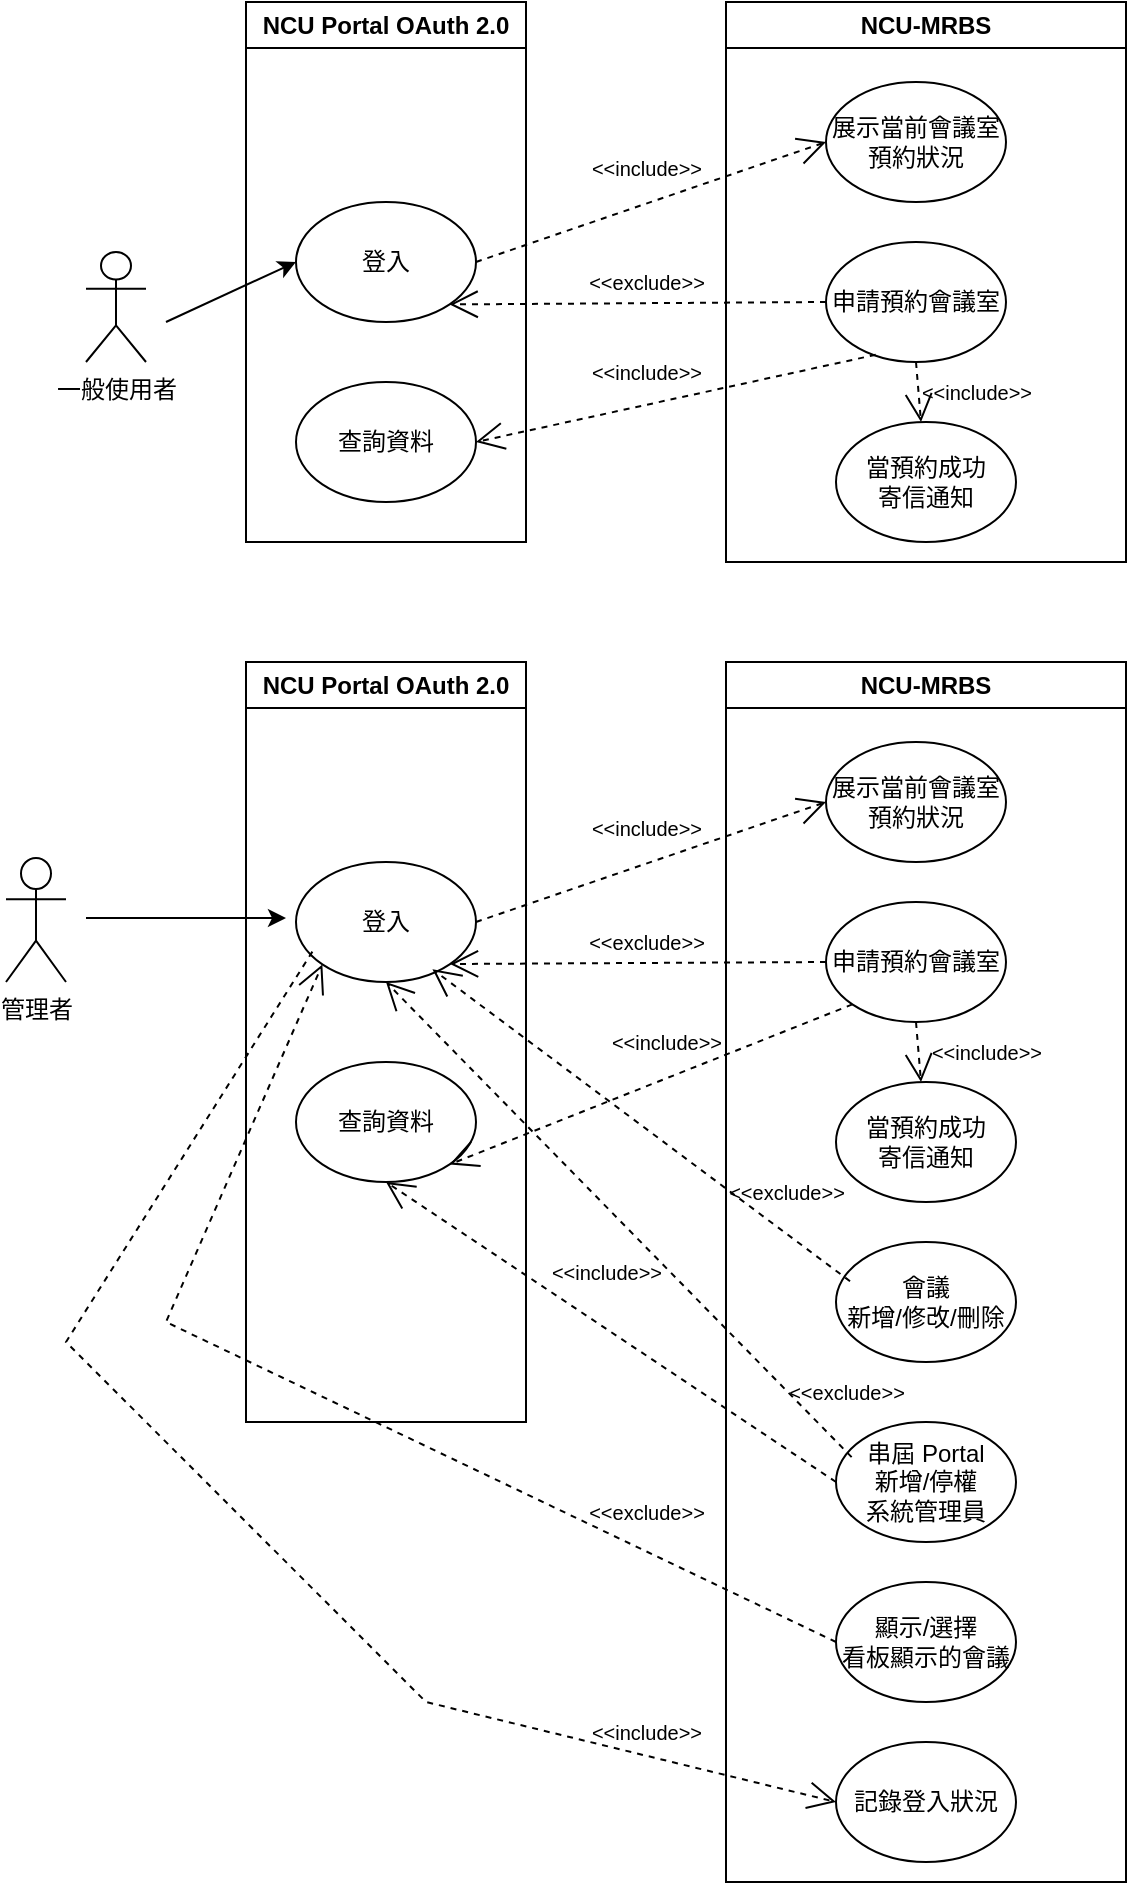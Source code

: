 <mxfile version="24.7.6">
  <diagram name="第 1 页" id="0JPKnUV_noWftDbcUkam">
    <mxGraphModel dx="1290" dy="530" grid="1" gridSize="10" guides="1" tooltips="1" connect="1" arrows="1" fold="1" page="1" pageScale="1" pageWidth="827" pageHeight="1169" math="0" shadow="0">
      <root>
        <mxCell id="0" />
        <mxCell id="1" parent="0" />
        <mxCell id="Df0ZifgfrBwaHpcLoW4S-1" value="管理者" style="shape=umlActor;verticalLabelPosition=bottom;verticalAlign=top;html=1;outlineConnect=0;" vertex="1" parent="1">
          <mxGeometry x="20" y="468" width="30" height="62" as="geometry" />
        </mxCell>
        <mxCell id="Df0ZifgfrBwaHpcLoW4S-2" value="NCU Portal OAuth 2.0" style="swimlane;whiteSpace=wrap;html=1;startSize=23;" vertex="1" parent="1">
          <mxGeometry x="140" y="40" width="140" height="270" as="geometry" />
        </mxCell>
        <mxCell id="Df0ZifgfrBwaHpcLoW4S-9" value="登入" style="ellipse;whiteSpace=wrap;html=1;" vertex="1" parent="Df0ZifgfrBwaHpcLoW4S-2">
          <mxGeometry x="25" y="100" width="90" height="60" as="geometry" />
        </mxCell>
        <mxCell id="Df0ZifgfrBwaHpcLoW4S-67" value="查詢資料" style="ellipse;whiteSpace=wrap;html=1;" vertex="1" parent="Df0ZifgfrBwaHpcLoW4S-2">
          <mxGeometry x="25" y="190" width="90" height="60" as="geometry" />
        </mxCell>
        <mxCell id="Df0ZifgfrBwaHpcLoW4S-8" value="一般使用者" style="shape=umlActor;verticalLabelPosition=bottom;verticalAlign=top;html=1;outlineConnect=0;" vertex="1" parent="1">
          <mxGeometry x="60" y="165" width="30" height="55" as="geometry" />
        </mxCell>
        <mxCell id="Df0ZifgfrBwaHpcLoW4S-11" value="" style="endArrow=classic;html=1;rounded=0;" edge="1" parent="1">
          <mxGeometry width="50" height="50" relative="1" as="geometry">
            <mxPoint x="60" y="498" as="sourcePoint" />
            <mxPoint x="160" y="498" as="targetPoint" />
          </mxGeometry>
        </mxCell>
        <mxCell id="Df0ZifgfrBwaHpcLoW4S-12" value="" style="endArrow=classic;html=1;rounded=0;entryX=0;entryY=0.5;entryDx=0;entryDy=0;" edge="1" parent="1" target="Df0ZifgfrBwaHpcLoW4S-9">
          <mxGeometry width="50" height="50" relative="1" as="geometry">
            <mxPoint x="100" y="200" as="sourcePoint" />
            <mxPoint x="160" y="170" as="targetPoint" />
          </mxGeometry>
        </mxCell>
        <mxCell id="Df0ZifgfrBwaHpcLoW4S-13" value="NCU-MRBS" style="swimlane;whiteSpace=wrap;html=1;startSize=23;" vertex="1" parent="1">
          <mxGeometry x="380" y="40" width="200" height="280" as="geometry" />
        </mxCell>
        <mxCell id="Df0ZifgfrBwaHpcLoW4S-14" value="展示當前會議室預約狀況" style="ellipse;whiteSpace=wrap;html=1;" vertex="1" parent="Df0ZifgfrBwaHpcLoW4S-13">
          <mxGeometry x="50" y="40" width="90" height="60" as="geometry" />
        </mxCell>
        <mxCell id="Df0ZifgfrBwaHpcLoW4S-15" value="申請預約會議室" style="ellipse;whiteSpace=wrap;html=1;" vertex="1" parent="Df0ZifgfrBwaHpcLoW4S-13">
          <mxGeometry x="50" y="120" width="90" height="60" as="geometry" />
        </mxCell>
        <mxCell id="Df0ZifgfrBwaHpcLoW4S-16" value="當預約成功&lt;div&gt;寄信通知&lt;/div&gt;" style="ellipse;whiteSpace=wrap;html=1;" vertex="1" parent="Df0ZifgfrBwaHpcLoW4S-13">
          <mxGeometry x="55" y="210" width="90" height="60" as="geometry" />
        </mxCell>
        <mxCell id="Df0ZifgfrBwaHpcLoW4S-26" value="" style="endArrow=open;endSize=12;dashed=1;html=1;rounded=0;exitX=0.5;exitY=1;exitDx=0;exitDy=0;" edge="1" parent="Df0ZifgfrBwaHpcLoW4S-13" source="Df0ZifgfrBwaHpcLoW4S-15" target="Df0ZifgfrBwaHpcLoW4S-16">
          <mxGeometry width="160" relative="1" as="geometry">
            <mxPoint x="-40" y="240" as="sourcePoint" />
            <mxPoint x="70" y="90" as="targetPoint" />
          </mxGeometry>
        </mxCell>
        <mxCell id="Df0ZifgfrBwaHpcLoW4S-27" value="&lt;font style=&quot;font-size: 10px;&quot;&gt;&amp;lt;&amp;lt;include&amp;gt;&amp;gt;&lt;/font&gt;" style="text;html=1;align=center;verticalAlign=middle;resizable=0;points=[];autosize=1;strokeColor=none;fillColor=none;" vertex="1" parent="Df0ZifgfrBwaHpcLoW4S-13">
          <mxGeometry x="85" y="180" width="80" height="30" as="geometry" />
        </mxCell>
        <mxCell id="Df0ZifgfrBwaHpcLoW4S-22" value="" style="endArrow=open;endSize=12;dashed=1;html=1;rounded=0;exitX=1;exitY=0.5;exitDx=0;exitDy=0;entryX=0;entryY=0.5;entryDx=0;entryDy=0;" edge="1" parent="1" source="Df0ZifgfrBwaHpcLoW4S-9" target="Df0ZifgfrBwaHpcLoW4S-14">
          <mxGeometry width="160" relative="1" as="geometry">
            <mxPoint x="300" y="100" as="sourcePoint" />
            <mxPoint x="460" y="100" as="targetPoint" />
          </mxGeometry>
        </mxCell>
        <mxCell id="Df0ZifgfrBwaHpcLoW4S-23" value="&lt;font style=&quot;font-size: 10px;&quot;&gt;&amp;lt;&amp;lt;include&amp;gt;&amp;gt;&lt;/font&gt;" style="text;html=1;align=center;verticalAlign=middle;resizable=0;points=[];autosize=1;strokeColor=none;fillColor=none;" vertex="1" parent="1">
          <mxGeometry x="300" y="108" width="80" height="30" as="geometry" />
        </mxCell>
        <mxCell id="Df0ZifgfrBwaHpcLoW4S-24" value="" style="endArrow=open;endSize=12;dashed=1;html=1;rounded=0;exitX=0;exitY=0.5;exitDx=0;exitDy=0;entryX=1;entryY=1;entryDx=0;entryDy=0;" edge="1" parent="1" source="Df0ZifgfrBwaHpcLoW4S-15" target="Df0ZifgfrBwaHpcLoW4S-9">
          <mxGeometry width="160" relative="1" as="geometry">
            <mxPoint x="260" y="170" as="sourcePoint" />
            <mxPoint x="260" y="180" as="targetPoint" />
          </mxGeometry>
        </mxCell>
        <mxCell id="Df0ZifgfrBwaHpcLoW4S-25" value="&lt;font style=&quot;font-size: 10px;&quot;&gt;&amp;lt;&amp;lt;exclude&amp;gt;&amp;gt;&lt;/font&gt;" style="text;html=1;align=center;verticalAlign=middle;resizable=0;points=[];autosize=1;strokeColor=none;fillColor=none;" vertex="1" parent="1">
          <mxGeometry x="300" y="165" width="80" height="30" as="geometry" />
        </mxCell>
        <mxCell id="Df0ZifgfrBwaHpcLoW4S-40" value="NCU Portal OAuth 2.0" style="swimlane;whiteSpace=wrap;html=1;startSize=23;" vertex="1" parent="1">
          <mxGeometry x="140" y="370" width="140" height="380" as="geometry" />
        </mxCell>
        <mxCell id="Df0ZifgfrBwaHpcLoW4S-41" value="登入" style="ellipse;whiteSpace=wrap;html=1;" vertex="1" parent="Df0ZifgfrBwaHpcLoW4S-40">
          <mxGeometry x="25" y="100" width="90" height="60" as="geometry" />
        </mxCell>
        <mxCell id="Df0ZifgfrBwaHpcLoW4S-73" value="查詢資料" style="ellipse;whiteSpace=wrap;html=1;" vertex="1" parent="Df0ZifgfrBwaHpcLoW4S-40">
          <mxGeometry x="25" y="200" width="90" height="60" as="geometry" />
        </mxCell>
        <mxCell id="Df0ZifgfrBwaHpcLoW4S-42" value="NCU-MRBS" style="swimlane;whiteSpace=wrap;html=1;startSize=23;" vertex="1" parent="1">
          <mxGeometry x="380" y="370" width="200" height="610" as="geometry" />
        </mxCell>
        <mxCell id="Df0ZifgfrBwaHpcLoW4S-43" value="展示當前會議室預約狀況" style="ellipse;whiteSpace=wrap;html=1;" vertex="1" parent="Df0ZifgfrBwaHpcLoW4S-42">
          <mxGeometry x="50" y="40" width="90" height="60" as="geometry" />
        </mxCell>
        <mxCell id="Df0ZifgfrBwaHpcLoW4S-52" value="會議&lt;div&gt;新增/修改/刪除&lt;/div&gt;" style="ellipse;whiteSpace=wrap;html=1;" vertex="1" parent="Df0ZifgfrBwaHpcLoW4S-42">
          <mxGeometry x="55" y="290" width="90" height="60" as="geometry" />
        </mxCell>
        <mxCell id="Df0ZifgfrBwaHpcLoW4S-53" value="串屆 Portal&lt;div&gt;新增/停權&lt;div&gt;系統管理員&lt;/div&gt;&lt;/div&gt;" style="ellipse;whiteSpace=wrap;html=1;" vertex="1" parent="Df0ZifgfrBwaHpcLoW4S-42">
          <mxGeometry x="55" y="380" width="90" height="60" as="geometry" />
        </mxCell>
        <mxCell id="Df0ZifgfrBwaHpcLoW4S-54" value="顯示/選擇&lt;div&gt;看板顯示的會議&lt;/div&gt;" style="ellipse;whiteSpace=wrap;html=1;" vertex="1" parent="Df0ZifgfrBwaHpcLoW4S-42">
          <mxGeometry x="55" y="460" width="90" height="60" as="geometry" />
        </mxCell>
        <mxCell id="Df0ZifgfrBwaHpcLoW4S-55" value="記錄登入狀況" style="ellipse;whiteSpace=wrap;html=1;" vertex="1" parent="Df0ZifgfrBwaHpcLoW4S-42">
          <mxGeometry x="55" y="540" width="90" height="60" as="geometry" />
        </mxCell>
        <mxCell id="Df0ZifgfrBwaHpcLoW4S-58" value="申請預約會議室" style="ellipse;whiteSpace=wrap;html=1;" vertex="1" parent="Df0ZifgfrBwaHpcLoW4S-42">
          <mxGeometry x="50" y="120" width="90" height="60" as="geometry" />
        </mxCell>
        <mxCell id="Df0ZifgfrBwaHpcLoW4S-59" value="當預約成功&lt;div&gt;寄信通知&lt;/div&gt;" style="ellipse;whiteSpace=wrap;html=1;" vertex="1" parent="Df0ZifgfrBwaHpcLoW4S-42">
          <mxGeometry x="55" y="210" width="90" height="60" as="geometry" />
        </mxCell>
        <mxCell id="Df0ZifgfrBwaHpcLoW4S-60" value="" style="endArrow=open;endSize=12;dashed=1;html=1;rounded=0;exitX=0.5;exitY=1;exitDx=0;exitDy=0;" edge="1" parent="Df0ZifgfrBwaHpcLoW4S-42" source="Df0ZifgfrBwaHpcLoW4S-58" target="Df0ZifgfrBwaHpcLoW4S-59">
          <mxGeometry width="160" relative="1" as="geometry">
            <mxPoint x="-40" y="240" as="sourcePoint" />
            <mxPoint x="70" y="90" as="targetPoint" />
          </mxGeometry>
        </mxCell>
        <mxCell id="Df0ZifgfrBwaHpcLoW4S-61" value="" style="endArrow=open;endSize=12;dashed=1;html=1;rounded=0;exitX=0;exitY=0.5;exitDx=0;exitDy=0;entryX=1;entryY=1;entryDx=0;entryDy=0;" edge="1" parent="Df0ZifgfrBwaHpcLoW4S-42" source="Df0ZifgfrBwaHpcLoW4S-58">
          <mxGeometry width="160" relative="1" as="geometry">
            <mxPoint x="-120" y="130" as="sourcePoint" />
            <mxPoint x="-138" y="151" as="targetPoint" />
          </mxGeometry>
        </mxCell>
        <mxCell id="Df0ZifgfrBwaHpcLoW4S-62" value="&lt;font style=&quot;font-size: 10px;&quot;&gt;&amp;lt;&amp;lt;exclude&amp;gt;&amp;gt;&lt;/font&gt;" style="text;html=1;align=center;verticalAlign=middle;resizable=0;points=[];autosize=1;strokeColor=none;fillColor=none;" vertex="1" parent="Df0ZifgfrBwaHpcLoW4S-42">
          <mxGeometry x="-80" y="125" width="80" height="30" as="geometry" />
        </mxCell>
        <mxCell id="Df0ZifgfrBwaHpcLoW4S-63" value="&lt;font style=&quot;font-size: 10px;&quot;&gt;&amp;lt;&amp;lt;include&amp;gt;&amp;gt;&lt;/font&gt;" style="text;html=1;align=center;verticalAlign=middle;resizable=0;points=[];autosize=1;strokeColor=none;fillColor=none;" vertex="1" parent="Df0ZifgfrBwaHpcLoW4S-42">
          <mxGeometry x="90" y="180" width="80" height="30" as="geometry" />
        </mxCell>
        <mxCell id="Df0ZifgfrBwaHpcLoW4S-79" value="&lt;font style=&quot;font-size: 10px;&quot;&gt;&amp;lt;&amp;lt;exclude&amp;gt;&amp;gt;&lt;/font&gt;" style="text;html=1;align=center;verticalAlign=middle;resizable=0;points=[];autosize=1;strokeColor=none;fillColor=none;" vertex="1" parent="Df0ZifgfrBwaHpcLoW4S-42">
          <mxGeometry x="-10" y="250" width="80" height="30" as="geometry" />
        </mxCell>
        <mxCell id="Df0ZifgfrBwaHpcLoW4S-81" value="&lt;font style=&quot;font-size: 10px;&quot;&gt;&amp;lt;&amp;lt;exclude&amp;gt;&amp;gt;&lt;/font&gt;" style="text;html=1;align=center;verticalAlign=middle;resizable=0;points=[];autosize=1;strokeColor=none;fillColor=none;" vertex="1" parent="Df0ZifgfrBwaHpcLoW4S-42">
          <mxGeometry x="20" y="350" width="80" height="30" as="geometry" />
        </mxCell>
        <mxCell id="Df0ZifgfrBwaHpcLoW4S-46" value="" style="endArrow=open;endSize=12;dashed=1;html=1;rounded=0;exitX=1;exitY=0.5;exitDx=0;exitDy=0;entryX=0;entryY=0.5;entryDx=0;entryDy=0;" edge="1" parent="1" source="Df0ZifgfrBwaHpcLoW4S-41" target="Df0ZifgfrBwaHpcLoW4S-43">
          <mxGeometry width="160" relative="1" as="geometry">
            <mxPoint x="300" y="430" as="sourcePoint" />
            <mxPoint x="460" y="430" as="targetPoint" />
          </mxGeometry>
        </mxCell>
        <mxCell id="Df0ZifgfrBwaHpcLoW4S-47" value="&lt;font style=&quot;font-size: 10px;&quot;&gt;&amp;lt;&amp;lt;include&amp;gt;&amp;gt;&lt;/font&gt;" style="text;html=1;align=center;verticalAlign=middle;resizable=0;points=[];autosize=1;strokeColor=none;fillColor=none;" vertex="1" parent="1">
          <mxGeometry x="300" y="438" width="80" height="30" as="geometry" />
        </mxCell>
        <mxCell id="Df0ZifgfrBwaHpcLoW4S-70" value="" style="endArrow=open;endSize=12;dashed=1;html=1;rounded=0;exitX=0.276;exitY=0.94;exitDx=0;exitDy=0;entryX=1;entryY=0.5;entryDx=0;entryDy=0;exitPerimeter=0;" edge="1" parent="1" source="Df0ZifgfrBwaHpcLoW4S-15" target="Df0ZifgfrBwaHpcLoW4S-67">
          <mxGeometry width="160" relative="1" as="geometry">
            <mxPoint x="440" y="200" as="sourcePoint" />
            <mxPoint x="252" y="201" as="targetPoint" />
          </mxGeometry>
        </mxCell>
        <mxCell id="Df0ZifgfrBwaHpcLoW4S-71" value="&lt;font style=&quot;font-size: 10px;&quot;&gt;&amp;lt;&amp;lt;include&amp;gt;&amp;gt;&lt;/font&gt;" style="text;html=1;align=center;verticalAlign=middle;resizable=0;points=[];autosize=1;strokeColor=none;fillColor=none;" vertex="1" parent="1">
          <mxGeometry x="300" y="210" width="80" height="30" as="geometry" />
        </mxCell>
        <mxCell id="Df0ZifgfrBwaHpcLoW4S-74" value="" style="endArrow=open;endSize=12;dashed=1;html=1;rounded=0;exitX=0;exitY=1;exitDx=0;exitDy=0;entryX=1;entryY=1;entryDx=0;entryDy=0;" edge="1" parent="1" source="Df0ZifgfrBwaHpcLoW4S-58" target="Df0ZifgfrBwaHpcLoW4S-73">
          <mxGeometry width="160" relative="1" as="geometry">
            <mxPoint x="465" y="226" as="sourcePoint" />
            <mxPoint x="265" y="270" as="targetPoint" />
          </mxGeometry>
        </mxCell>
        <mxCell id="Df0ZifgfrBwaHpcLoW4S-75" value="&lt;font style=&quot;font-size: 10px;&quot;&gt;&amp;lt;&amp;lt;include&amp;gt;&amp;gt;&lt;/font&gt;" style="text;html=1;align=center;verticalAlign=middle;resizable=0;points=[];autosize=1;strokeColor=none;fillColor=none;" vertex="1" parent="1">
          <mxGeometry x="310" y="545" width="80" height="30" as="geometry" />
        </mxCell>
        <mxCell id="Df0ZifgfrBwaHpcLoW4S-77" value="" style="endArrow=open;endSize=12;dashed=1;html=1;rounded=0;exitX=0;exitY=0.5;exitDx=0;exitDy=0;entryX=0.5;entryY=1;entryDx=0;entryDy=0;" edge="1" parent="1" source="Df0ZifgfrBwaHpcLoW4S-53" target="Df0ZifgfrBwaHpcLoW4S-73">
          <mxGeometry width="160" relative="1" as="geometry">
            <mxPoint x="453" y="551" as="sourcePoint" />
            <mxPoint x="265" y="610" as="targetPoint" />
          </mxGeometry>
        </mxCell>
        <mxCell id="Df0ZifgfrBwaHpcLoW4S-76" value="&lt;font style=&quot;font-size: 10px;&quot;&gt;&amp;lt;&amp;lt;include&amp;gt;&amp;gt;&lt;/font&gt;" style="text;html=1;align=center;verticalAlign=middle;resizable=0;points=[];autosize=1;strokeColor=none;fillColor=none;" vertex="1" parent="1">
          <mxGeometry x="280" y="660" width="80" height="30" as="geometry" />
        </mxCell>
        <mxCell id="Df0ZifgfrBwaHpcLoW4S-78" value="" style="endArrow=open;endSize=12;dashed=1;html=1;rounded=0;exitX=0.078;exitY=0.327;exitDx=0;exitDy=0;entryX=0.758;entryY=0.893;entryDx=0;entryDy=0;exitPerimeter=0;entryPerimeter=0;" edge="1" parent="1" source="Df0ZifgfrBwaHpcLoW4S-52" target="Df0ZifgfrBwaHpcLoW4S-41">
          <mxGeometry width="160" relative="1" as="geometry">
            <mxPoint x="440" y="530" as="sourcePoint" />
            <mxPoint x="252" y="531" as="targetPoint" />
          </mxGeometry>
        </mxCell>
        <mxCell id="Df0ZifgfrBwaHpcLoW4S-80" value="" style="endArrow=open;endSize=12;dashed=1;html=1;rounded=0;exitX=0.087;exitY=0.293;exitDx=0;exitDy=0;entryX=0.5;entryY=1;entryDx=0;entryDy=0;exitPerimeter=0;" edge="1" parent="1" source="Df0ZifgfrBwaHpcLoW4S-53" target="Df0ZifgfrBwaHpcLoW4S-41">
          <mxGeometry width="160" relative="1" as="geometry">
            <mxPoint x="452" y="690" as="sourcePoint" />
            <mxPoint x="243" y="534" as="targetPoint" />
          </mxGeometry>
        </mxCell>
        <mxCell id="Df0ZifgfrBwaHpcLoW4S-83" value="&lt;font style=&quot;font-size: 10px;&quot;&gt;&amp;lt;&amp;lt;exclude&amp;gt;&amp;gt;&lt;/font&gt;" style="text;html=1;align=center;verticalAlign=middle;resizable=0;points=[];autosize=1;strokeColor=none;fillColor=none;" vertex="1" parent="1">
          <mxGeometry x="300" y="780" width="80" height="30" as="geometry" />
        </mxCell>
        <mxCell id="Df0ZifgfrBwaHpcLoW4S-84" value="" style="endArrow=open;endSize=12;dashed=1;html=1;rounded=0;exitX=0.091;exitY=0.747;exitDx=0;exitDy=0;exitPerimeter=0;entryX=0;entryY=0.5;entryDx=0;entryDy=0;" edge="1" parent="1" source="Df0ZifgfrBwaHpcLoW4S-41" target="Df0ZifgfrBwaHpcLoW4S-55">
          <mxGeometry width="160" relative="1" as="geometry">
            <mxPoint x="265" y="510" as="sourcePoint" />
            <mxPoint x="40" y="950" as="targetPoint" />
            <Array as="points">
              <mxPoint x="50" y="710" />
              <mxPoint x="230" y="890" />
            </Array>
          </mxGeometry>
        </mxCell>
        <mxCell id="Df0ZifgfrBwaHpcLoW4S-85" value="&lt;font style=&quot;font-size: 10px;&quot;&gt;&amp;lt;&amp;lt;include&amp;gt;&amp;gt;&lt;/font&gt;" style="text;html=1;align=center;verticalAlign=middle;resizable=0;points=[];autosize=1;strokeColor=none;fillColor=none;" vertex="1" parent="1">
          <mxGeometry x="300" y="890" width="80" height="30" as="geometry" />
        </mxCell>
        <mxCell id="Df0ZifgfrBwaHpcLoW4S-86" value="" style="endArrow=open;endSize=12;dashed=1;html=1;rounded=0;exitX=0;exitY=0.5;exitDx=0;exitDy=0;entryX=0;entryY=1;entryDx=0;entryDy=0;" edge="1" parent="1" source="Df0ZifgfrBwaHpcLoW4S-54" target="Df0ZifgfrBwaHpcLoW4S-41">
          <mxGeometry width="160" relative="1" as="geometry">
            <mxPoint x="445" y="790" as="sourcePoint" />
            <mxPoint x="220" y="640" as="targetPoint" />
            <Array as="points">
              <mxPoint x="100" y="700" />
            </Array>
          </mxGeometry>
        </mxCell>
      </root>
    </mxGraphModel>
  </diagram>
</mxfile>
